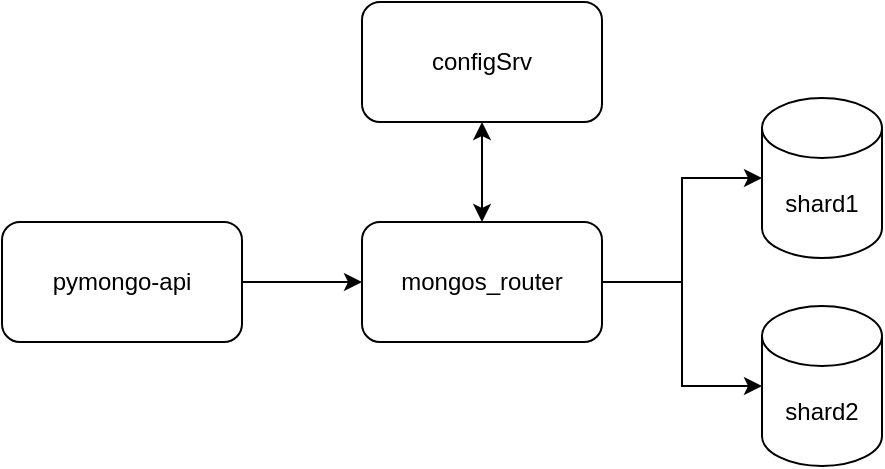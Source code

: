 <mxfile version="26.1.1" pages="3">
  <diagram name="shards" id="-H_mtQnk-PTXWXPvYvuk">
    <mxGraphModel dx="852" dy="998" grid="1" gridSize="10" guides="1" tooltips="1" connect="1" arrows="1" fold="1" page="1" pageScale="1" pageWidth="1169" pageHeight="827" math="0" shadow="0">
      <root>
        <mxCell id="0" />
        <mxCell id="1" parent="0" />
        <mxCell id="Ilo1HZc3dfCqxr3I5tqc-6" value="" style="edgeStyle=orthogonalEdgeStyle;rounded=0;orthogonalLoop=1;jettySize=auto;html=1;" edge="1" parent="1" source="zA23MoTUsTF4_91t8viU-3" target="Ilo1HZc3dfCqxr3I5tqc-4">
          <mxGeometry relative="1" as="geometry" />
        </mxCell>
        <mxCell id="zA23MoTUsTF4_91t8viU-3" value="pymongo-api" style="rounded=1;whiteSpace=wrap;html=1;" parent="1" vertex="1">
          <mxGeometry x="380" y="320" width="120" height="60" as="geometry" />
        </mxCell>
        <mxCell id="Ilo1HZc3dfCqxr3I5tqc-1" value="configSrv" style="rounded=1;whiteSpace=wrap;html=1;" vertex="1" parent="1">
          <mxGeometry x="560" y="210" width="120" height="60" as="geometry" />
        </mxCell>
        <mxCell id="Ilo1HZc3dfCqxr3I5tqc-2" value="shard1" style="shape=cylinder3;whiteSpace=wrap;html=1;boundedLbl=1;backgroundOutline=1;size=15;" vertex="1" parent="1">
          <mxGeometry x="760" y="258" width="60" height="80" as="geometry" />
        </mxCell>
        <mxCell id="Ilo1HZc3dfCqxr3I5tqc-3" value="shard2" style="shape=cylinder3;whiteSpace=wrap;html=1;boundedLbl=1;backgroundOutline=1;size=15;" vertex="1" parent="1">
          <mxGeometry x="760" y="362" width="60" height="80" as="geometry" />
        </mxCell>
        <mxCell id="Ilo1HZc3dfCqxr3I5tqc-7" value="" style="edgeStyle=orthogonalEdgeStyle;rounded=0;orthogonalLoop=1;jettySize=auto;html=1;startArrow=classic;startFill=1;" edge="1" parent="1" source="Ilo1HZc3dfCqxr3I5tqc-4" target="Ilo1HZc3dfCqxr3I5tqc-1">
          <mxGeometry relative="1" as="geometry" />
        </mxCell>
        <mxCell id="Ilo1HZc3dfCqxr3I5tqc-8" value="" style="edgeStyle=orthogonalEdgeStyle;rounded=0;orthogonalLoop=1;jettySize=auto;html=1;entryX=0;entryY=0.5;entryDx=0;entryDy=0;entryPerimeter=0;" edge="1" parent="1" source="Ilo1HZc3dfCqxr3I5tqc-4" target="Ilo1HZc3dfCqxr3I5tqc-2">
          <mxGeometry relative="1" as="geometry" />
        </mxCell>
        <mxCell id="Ilo1HZc3dfCqxr3I5tqc-4" value="mongos_router" style="rounded=1;whiteSpace=wrap;html=1;" vertex="1" parent="1">
          <mxGeometry x="560" y="320" width="120" height="60" as="geometry" />
        </mxCell>
        <mxCell id="Ilo1HZc3dfCqxr3I5tqc-9" value="" style="edgeStyle=orthogonalEdgeStyle;rounded=0;orthogonalLoop=1;jettySize=auto;html=1;entryX=0;entryY=0.5;entryDx=0;entryDy=0;entryPerimeter=0;exitX=1;exitY=0.5;exitDx=0;exitDy=0;" edge="1" parent="1" source="Ilo1HZc3dfCqxr3I5tqc-4" target="Ilo1HZc3dfCqxr3I5tqc-3">
          <mxGeometry relative="1" as="geometry">
            <mxPoint x="690" y="360" as="sourcePoint" />
            <mxPoint x="750" y="280" as="targetPoint" />
          </mxGeometry>
        </mxCell>
      </root>
    </mxGraphModel>
  </diagram>
  <diagram name="replicas" id="atHBcIhjk1mMtstxt7jx">
    <mxGraphModel dx="705" dy="826" grid="1" gridSize="10" guides="1" tooltips="1" connect="1" arrows="1" fold="1" page="1" pageScale="1" pageWidth="1169" pageHeight="827" math="0" shadow="0">
      <root>
        <mxCell id="UCUbhghIF24xotndOHPn-0" />
        <mxCell id="UCUbhghIF24xotndOHPn-1" parent="UCUbhghIF24xotndOHPn-0" />
        <mxCell id="UCUbhghIF24xotndOHPn-2" value="" style="edgeStyle=orthogonalEdgeStyle;rounded=0;orthogonalLoop=1;jettySize=auto;html=1;" edge="1" parent="UCUbhghIF24xotndOHPn-1" source="UCUbhghIF24xotndOHPn-3" target="UCUbhghIF24xotndOHPn-9">
          <mxGeometry relative="1" as="geometry" />
        </mxCell>
        <mxCell id="UCUbhghIF24xotndOHPn-3" value="pymongo-api" style="rounded=1;whiteSpace=wrap;html=1;" vertex="1" parent="UCUbhghIF24xotndOHPn-1">
          <mxGeometry x="380" y="320" width="120" height="60" as="geometry" />
        </mxCell>
        <mxCell id="UCUbhghIF24xotndOHPn-4" value="configSrv" style="rounded=1;whiteSpace=wrap;html=1;" vertex="1" parent="UCUbhghIF24xotndOHPn-1">
          <mxGeometry x="560" y="210" width="120" height="60" as="geometry" />
        </mxCell>
        <mxCell id="Atp5A7o-1LOtEfUhnrFJ-4" style="edgeStyle=orthogonalEdgeStyle;rounded=0;orthogonalLoop=1;jettySize=auto;html=1;" edge="1" parent="UCUbhghIF24xotndOHPn-1" source="UCUbhghIF24xotndOHPn-5" target="Atp5A7o-1LOtEfUhnrFJ-0">
          <mxGeometry relative="1" as="geometry" />
        </mxCell>
        <mxCell id="UCUbhghIF24xotndOHPn-5" value="shard1&lt;div&gt;primary&lt;/div&gt;" style="shape=cylinder3;whiteSpace=wrap;html=1;boundedLbl=1;backgroundOutline=1;size=15;" vertex="1" parent="UCUbhghIF24xotndOHPn-1">
          <mxGeometry x="770" y="208" width="60" height="80" as="geometry" />
        </mxCell>
        <mxCell id="UCUbhghIF24xotndOHPn-7" value="" style="edgeStyle=orthogonalEdgeStyle;rounded=0;orthogonalLoop=1;jettySize=auto;html=1;startArrow=classic;startFill=1;" edge="1" parent="UCUbhghIF24xotndOHPn-1" source="UCUbhghIF24xotndOHPn-9" target="UCUbhghIF24xotndOHPn-4">
          <mxGeometry relative="1" as="geometry" />
        </mxCell>
        <mxCell id="UCUbhghIF24xotndOHPn-8" value="" style="edgeStyle=orthogonalEdgeStyle;rounded=0;orthogonalLoop=1;jettySize=auto;html=1;entryX=0;entryY=0.5;entryDx=0;entryDy=0;entryPerimeter=0;" edge="1" parent="UCUbhghIF24xotndOHPn-1" source="UCUbhghIF24xotndOHPn-9" target="UCUbhghIF24xotndOHPn-5">
          <mxGeometry relative="1" as="geometry" />
        </mxCell>
        <mxCell id="UCUbhghIF24xotndOHPn-9" value="mongos_router" style="rounded=1;whiteSpace=wrap;html=1;" vertex="1" parent="UCUbhghIF24xotndOHPn-1">
          <mxGeometry x="560" y="320" width="120" height="60" as="geometry" />
        </mxCell>
        <mxCell id="UCUbhghIF24xotndOHPn-10" value="" style="edgeStyle=orthogonalEdgeStyle;rounded=0;orthogonalLoop=1;jettySize=auto;html=1;entryX=0;entryY=0.5;entryDx=0;entryDy=0;entryPerimeter=0;exitX=1;exitY=0.5;exitDx=0;exitDy=0;" edge="1" parent="UCUbhghIF24xotndOHPn-1" source="UCUbhghIF24xotndOHPn-9" target="Atp5A7o-1LOtEfUhnrFJ-8">
          <mxGeometry relative="1" as="geometry">
            <mxPoint x="690" y="360" as="sourcePoint" />
            <mxPoint x="750" y="490" as="targetPoint" />
          </mxGeometry>
        </mxCell>
        <mxCell id="Atp5A7o-1LOtEfUhnrFJ-0" value="shard1&lt;div&gt;secondary&lt;/div&gt;" style="shape=cylinder3;whiteSpace=wrap;html=1;boundedLbl=1;backgroundOutline=1;size=15;" vertex="1" parent="UCUbhghIF24xotndOHPn-1">
          <mxGeometry x="870" y="150" width="60" height="80" as="geometry" />
        </mxCell>
        <mxCell id="Atp5A7o-1LOtEfUhnrFJ-1" value="shard1&lt;div&gt;secondary&lt;/div&gt;" style="shape=cylinder3;whiteSpace=wrap;html=1;boundedLbl=1;backgroundOutline=1;size=15;" vertex="1" parent="UCUbhghIF24xotndOHPn-1">
          <mxGeometry x="870" y="260" width="60" height="80" as="geometry" />
        </mxCell>
        <mxCell id="Atp5A7o-1LOtEfUhnrFJ-5" style="edgeStyle=orthogonalEdgeStyle;rounded=0;orthogonalLoop=1;jettySize=auto;html=1;exitX=1;exitY=0.5;exitDx=0;exitDy=0;exitPerimeter=0;entryX=0;entryY=0.5;entryDx=0;entryDy=0;entryPerimeter=0;" edge="1" parent="UCUbhghIF24xotndOHPn-1" source="UCUbhghIF24xotndOHPn-5" target="Atp5A7o-1LOtEfUhnrFJ-1">
          <mxGeometry relative="1" as="geometry" />
        </mxCell>
        <mxCell id="Atp5A7o-1LOtEfUhnrFJ-6" value="ReplicaSet" style="edgeLabel;html=1;align=center;verticalAlign=middle;resizable=0;points=[];" vertex="1" connectable="0" parent="Atp5A7o-1LOtEfUhnrFJ-5">
          <mxGeometry x="-0.734" y="-1" relative="1" as="geometry">
            <mxPoint x="18" y="-1" as="offset" />
          </mxGeometry>
        </mxCell>
        <mxCell id="Atp5A7o-1LOtEfUhnrFJ-7" style="edgeStyle=orthogonalEdgeStyle;rounded=0;orthogonalLoop=1;jettySize=auto;html=1;" edge="1" parent="UCUbhghIF24xotndOHPn-1" source="Atp5A7o-1LOtEfUhnrFJ-8" target="Atp5A7o-1LOtEfUhnrFJ-9">
          <mxGeometry relative="1" as="geometry" />
        </mxCell>
        <mxCell id="Atp5A7o-1LOtEfUhnrFJ-8" value="shard2&lt;div&gt;primary&lt;/div&gt;" style="shape=cylinder3;whiteSpace=wrap;html=1;boundedLbl=1;backgroundOutline=1;size=15;" vertex="1" parent="UCUbhghIF24xotndOHPn-1">
          <mxGeometry x="770" y="418" width="60" height="80" as="geometry" />
        </mxCell>
        <mxCell id="Atp5A7o-1LOtEfUhnrFJ-9" value="shard2&lt;div&gt;secondary&lt;/div&gt;" style="shape=cylinder3;whiteSpace=wrap;html=1;boundedLbl=1;backgroundOutline=1;size=15;" vertex="1" parent="UCUbhghIF24xotndOHPn-1">
          <mxGeometry x="870" y="360" width="60" height="80" as="geometry" />
        </mxCell>
        <mxCell id="Atp5A7o-1LOtEfUhnrFJ-10" value="shard2&lt;div&gt;secondary&lt;/div&gt;" style="shape=cylinder3;whiteSpace=wrap;html=1;boundedLbl=1;backgroundOutline=1;size=15;" vertex="1" parent="UCUbhghIF24xotndOHPn-1">
          <mxGeometry x="870" y="470" width="60" height="80" as="geometry" />
        </mxCell>
        <mxCell id="Atp5A7o-1LOtEfUhnrFJ-11" style="edgeStyle=orthogonalEdgeStyle;rounded=0;orthogonalLoop=1;jettySize=auto;html=1;exitX=1;exitY=0.5;exitDx=0;exitDy=0;exitPerimeter=0;entryX=0;entryY=0.5;entryDx=0;entryDy=0;entryPerimeter=0;" edge="1" parent="UCUbhghIF24xotndOHPn-1" source="Atp5A7o-1LOtEfUhnrFJ-8" target="Atp5A7o-1LOtEfUhnrFJ-10">
          <mxGeometry relative="1" as="geometry" />
        </mxCell>
        <mxCell id="Atp5A7o-1LOtEfUhnrFJ-12" value="ReplicaSet" style="edgeLabel;html=1;align=center;verticalAlign=middle;resizable=0;points=[];" vertex="1" connectable="0" parent="Atp5A7o-1LOtEfUhnrFJ-11">
          <mxGeometry x="-0.734" y="-1" relative="1" as="geometry">
            <mxPoint x="18" y="-1" as="offset" />
          </mxGeometry>
        </mxCell>
      </root>
    </mxGraphModel>
  </diagram>
  <diagram name="caching" id="7U39UtjT73HLqVx7B_oc">
    <mxGraphModel dx="852" dy="998" grid="1" gridSize="10" guides="1" tooltips="1" connect="1" arrows="1" fold="1" page="1" pageScale="1" pageWidth="1169" pageHeight="827" math="0" shadow="0">
      <root>
        <mxCell id="aBNEv7jn2hT1zB5yZ73q-0" />
        <mxCell id="aBNEv7jn2hT1zB5yZ73q-1" parent="aBNEv7jn2hT1zB5yZ73q-0" />
        <mxCell id="ajKVUA2oyjMcWQOvNXC3-1" style="edgeStyle=orthogonalEdgeStyle;rounded=0;orthogonalLoop=1;jettySize=auto;html=1;exitX=1;exitY=0.5;exitDx=0;exitDy=0;entryX=0;entryY=0.5;entryDx=0;entryDy=0;" edge="1" parent="aBNEv7jn2hT1zB5yZ73q-1">
          <mxGeometry relative="1" as="geometry">
            <mxPoint x="320" y="340" as="sourcePoint" />
            <mxPoint x="560" y="340" as="targetPoint" />
            <Array as="points">
              <mxPoint x="360" y="340" />
              <mxPoint x="360" y="290" />
              <mxPoint x="520" y="290" />
              <mxPoint x="520" y="340" />
            </Array>
          </mxGeometry>
        </mxCell>
        <mxCell id="ajKVUA2oyjMcWQOvNXC3-8" value="cache aside" style="edgeLabel;html=1;align=center;verticalAlign=middle;resizable=0;points=[];" vertex="1" connectable="0" parent="ajKVUA2oyjMcWQOvNXC3-1">
          <mxGeometry x="0.004" relative="1" as="geometry">
            <mxPoint x="-1" y="-2" as="offset" />
          </mxGeometry>
        </mxCell>
        <mxCell id="aBNEv7jn2hT1zB5yZ73q-3" value="pymongo-api" style="rounded=1;whiteSpace=wrap;html=1;" vertex="1" parent="aBNEv7jn2hT1zB5yZ73q-1">
          <mxGeometry x="200" y="320" width="120" height="60" as="geometry" />
        </mxCell>
        <mxCell id="aBNEv7jn2hT1zB5yZ73q-4" value="configSrv" style="rounded=1;whiteSpace=wrap;html=1;" vertex="1" parent="aBNEv7jn2hT1zB5yZ73q-1">
          <mxGeometry x="560" y="210" width="120" height="60" as="geometry" />
        </mxCell>
        <mxCell id="aBNEv7jn2hT1zB5yZ73q-5" style="edgeStyle=orthogonalEdgeStyle;rounded=0;orthogonalLoop=1;jettySize=auto;html=1;" edge="1" parent="aBNEv7jn2hT1zB5yZ73q-1" source="aBNEv7jn2hT1zB5yZ73q-6" target="aBNEv7jn2hT1zB5yZ73q-11">
          <mxGeometry relative="1" as="geometry" />
        </mxCell>
        <mxCell id="aBNEv7jn2hT1zB5yZ73q-6" value="shard1&lt;div&gt;primary&lt;/div&gt;" style="shape=cylinder3;whiteSpace=wrap;html=1;boundedLbl=1;backgroundOutline=1;size=15;" vertex="1" parent="aBNEv7jn2hT1zB5yZ73q-1">
          <mxGeometry x="770" y="208" width="60" height="80" as="geometry" />
        </mxCell>
        <mxCell id="aBNEv7jn2hT1zB5yZ73q-7" value="" style="edgeStyle=orthogonalEdgeStyle;rounded=0;orthogonalLoop=1;jettySize=auto;html=1;startArrow=classic;startFill=1;" edge="1" parent="aBNEv7jn2hT1zB5yZ73q-1" source="aBNEv7jn2hT1zB5yZ73q-9" target="aBNEv7jn2hT1zB5yZ73q-4">
          <mxGeometry relative="1" as="geometry" />
        </mxCell>
        <mxCell id="aBNEv7jn2hT1zB5yZ73q-8" value="" style="edgeStyle=orthogonalEdgeStyle;rounded=0;orthogonalLoop=1;jettySize=auto;html=1;entryX=0;entryY=0.5;entryDx=0;entryDy=0;entryPerimeter=0;" edge="1" parent="aBNEv7jn2hT1zB5yZ73q-1" source="aBNEv7jn2hT1zB5yZ73q-9" target="aBNEv7jn2hT1zB5yZ73q-6">
          <mxGeometry relative="1" as="geometry" />
        </mxCell>
        <mxCell id="aBNEv7jn2hT1zB5yZ73q-9" value="mongos_router" style="rounded=1;whiteSpace=wrap;html=1;" vertex="1" parent="aBNEv7jn2hT1zB5yZ73q-1">
          <mxGeometry x="560" y="320" width="120" height="60" as="geometry" />
        </mxCell>
        <mxCell id="aBNEv7jn2hT1zB5yZ73q-10" value="" style="edgeStyle=orthogonalEdgeStyle;rounded=0;orthogonalLoop=1;jettySize=auto;html=1;entryX=0;entryY=0.5;entryDx=0;entryDy=0;entryPerimeter=0;exitX=1;exitY=0.5;exitDx=0;exitDy=0;" edge="1" parent="aBNEv7jn2hT1zB5yZ73q-1" source="aBNEv7jn2hT1zB5yZ73q-9" target="aBNEv7jn2hT1zB5yZ73q-16">
          <mxGeometry relative="1" as="geometry">
            <mxPoint x="690" y="360" as="sourcePoint" />
            <mxPoint x="750" y="490" as="targetPoint" />
          </mxGeometry>
        </mxCell>
        <mxCell id="aBNEv7jn2hT1zB5yZ73q-11" value="shard1&lt;div&gt;secondary&lt;/div&gt;" style="shape=cylinder3;whiteSpace=wrap;html=1;boundedLbl=1;backgroundOutline=1;size=15;" vertex="1" parent="aBNEv7jn2hT1zB5yZ73q-1">
          <mxGeometry x="870" y="150" width="60" height="80" as="geometry" />
        </mxCell>
        <mxCell id="aBNEv7jn2hT1zB5yZ73q-12" value="shard1&lt;div&gt;secondary&lt;/div&gt;" style="shape=cylinder3;whiteSpace=wrap;html=1;boundedLbl=1;backgroundOutline=1;size=15;" vertex="1" parent="aBNEv7jn2hT1zB5yZ73q-1">
          <mxGeometry x="870" y="260" width="60" height="80" as="geometry" />
        </mxCell>
        <mxCell id="aBNEv7jn2hT1zB5yZ73q-13" style="edgeStyle=orthogonalEdgeStyle;rounded=0;orthogonalLoop=1;jettySize=auto;html=1;exitX=1;exitY=0.5;exitDx=0;exitDy=0;exitPerimeter=0;entryX=0;entryY=0.5;entryDx=0;entryDy=0;entryPerimeter=0;" edge="1" parent="aBNEv7jn2hT1zB5yZ73q-1" source="aBNEv7jn2hT1zB5yZ73q-6" target="aBNEv7jn2hT1zB5yZ73q-12">
          <mxGeometry relative="1" as="geometry" />
        </mxCell>
        <mxCell id="aBNEv7jn2hT1zB5yZ73q-14" value="ReplicaSet" style="edgeLabel;html=1;align=center;verticalAlign=middle;resizable=0;points=[];" vertex="1" connectable="0" parent="aBNEv7jn2hT1zB5yZ73q-13">
          <mxGeometry x="-0.734" y="-1" relative="1" as="geometry">
            <mxPoint x="18" y="-1" as="offset" />
          </mxGeometry>
        </mxCell>
        <mxCell id="aBNEv7jn2hT1zB5yZ73q-15" style="edgeStyle=orthogonalEdgeStyle;rounded=0;orthogonalLoop=1;jettySize=auto;html=1;" edge="1" parent="aBNEv7jn2hT1zB5yZ73q-1" source="aBNEv7jn2hT1zB5yZ73q-16" target="aBNEv7jn2hT1zB5yZ73q-17">
          <mxGeometry relative="1" as="geometry" />
        </mxCell>
        <mxCell id="aBNEv7jn2hT1zB5yZ73q-16" value="shard2&lt;div&gt;primary&lt;/div&gt;" style="shape=cylinder3;whiteSpace=wrap;html=1;boundedLbl=1;backgroundOutline=1;size=15;" vertex="1" parent="aBNEv7jn2hT1zB5yZ73q-1">
          <mxGeometry x="770" y="418" width="60" height="80" as="geometry" />
        </mxCell>
        <mxCell id="aBNEv7jn2hT1zB5yZ73q-17" value="shard2&lt;div&gt;secondary&lt;/div&gt;" style="shape=cylinder3;whiteSpace=wrap;html=1;boundedLbl=1;backgroundOutline=1;size=15;" vertex="1" parent="aBNEv7jn2hT1zB5yZ73q-1">
          <mxGeometry x="870" y="360" width="60" height="80" as="geometry" />
        </mxCell>
        <mxCell id="aBNEv7jn2hT1zB5yZ73q-18" value="shard2&lt;div&gt;secondary&lt;/div&gt;" style="shape=cylinder3;whiteSpace=wrap;html=1;boundedLbl=1;backgroundOutline=1;size=15;" vertex="1" parent="aBNEv7jn2hT1zB5yZ73q-1">
          <mxGeometry x="870" y="470" width="60" height="80" as="geometry" />
        </mxCell>
        <mxCell id="aBNEv7jn2hT1zB5yZ73q-19" style="edgeStyle=orthogonalEdgeStyle;rounded=0;orthogonalLoop=1;jettySize=auto;html=1;exitX=1;exitY=0.5;exitDx=0;exitDy=0;exitPerimeter=0;entryX=0;entryY=0.5;entryDx=0;entryDy=0;entryPerimeter=0;" edge="1" parent="aBNEv7jn2hT1zB5yZ73q-1" source="aBNEv7jn2hT1zB5yZ73q-16" target="aBNEv7jn2hT1zB5yZ73q-18">
          <mxGeometry relative="1" as="geometry" />
        </mxCell>
        <mxCell id="aBNEv7jn2hT1zB5yZ73q-20" value="ReplicaSet" style="edgeLabel;html=1;align=center;verticalAlign=middle;resizable=0;points=[];" vertex="1" connectable="0" parent="aBNEv7jn2hT1zB5yZ73q-19">
          <mxGeometry x="-0.734" y="-1" relative="1" as="geometry">
            <mxPoint x="18" y="-1" as="offset" />
          </mxGeometry>
        </mxCell>
        <mxCell id="ajKVUA2oyjMcWQOvNXC3-0" value="redis&lt;div&gt;cache&lt;/div&gt;" style="rhombus;whiteSpace=wrap;html=1;" vertex="1" parent="aBNEv7jn2hT1zB5yZ73q-1">
          <mxGeometry x="400" y="309" width="80" height="80" as="geometry" />
        </mxCell>
        <mxCell id="ajKVUA2oyjMcWQOvNXC3-6" value="" style="endArrow=classic;html=1;rounded=0;entryX=0.5;entryY=0;entryDx=0;entryDy=0;" edge="1" parent="aBNEv7jn2hT1zB5yZ73q-1" target="ajKVUA2oyjMcWQOvNXC3-0">
          <mxGeometry width="50" height="50" relative="1" as="geometry">
            <mxPoint x="440" y="290" as="sourcePoint" />
            <mxPoint x="450" y="340" as="targetPoint" />
          </mxGeometry>
        </mxCell>
        <mxCell id="ajKVUA2oyjMcWQOvNXC3-4" style="edgeStyle=orthogonalEdgeStyle;rounded=0;orthogonalLoop=1;jettySize=auto;html=1;exitX=1;exitY=0.5;exitDx=0;exitDy=0;entryX=0;entryY=0.5;entryDx=0;entryDy=0;endArrow=none;startFill=1;startArrow=classic;" edge="1" parent="aBNEv7jn2hT1zB5yZ73q-1">
          <mxGeometry relative="1" as="geometry">
            <mxPoint x="320" y="360" as="sourcePoint" />
            <mxPoint x="560" y="360" as="targetPoint" />
            <Array as="points">
              <mxPoint x="360" y="360" />
              <mxPoint x="360" y="410" />
              <mxPoint x="520" y="410" />
              <mxPoint x="520" y="360" />
            </Array>
          </mxGeometry>
        </mxCell>
        <mxCell id="ajKVUA2oyjMcWQOvNXC3-7" value="" style="endArrow=classic;html=1;rounded=0;" edge="1" parent="aBNEv7jn2hT1zB5yZ73q-1">
          <mxGeometry width="50" height="50" relative="1" as="geometry">
            <mxPoint x="440" y="410" as="sourcePoint" />
            <mxPoint x="440" y="390" as="targetPoint" />
          </mxGeometry>
        </mxCell>
        <mxCell id="ajKVUA2oyjMcWQOvNXC3-9" value="cache aside" style="edgeLabel;html=1;align=center;verticalAlign=middle;resizable=0;points=[];" vertex="1" connectable="0" parent="aBNEv7jn2hT1zB5yZ73q-1">
          <mxGeometry x="439.997" y="410" as="geometry" />
        </mxCell>
      </root>
    </mxGraphModel>
  </diagram>
</mxfile>
